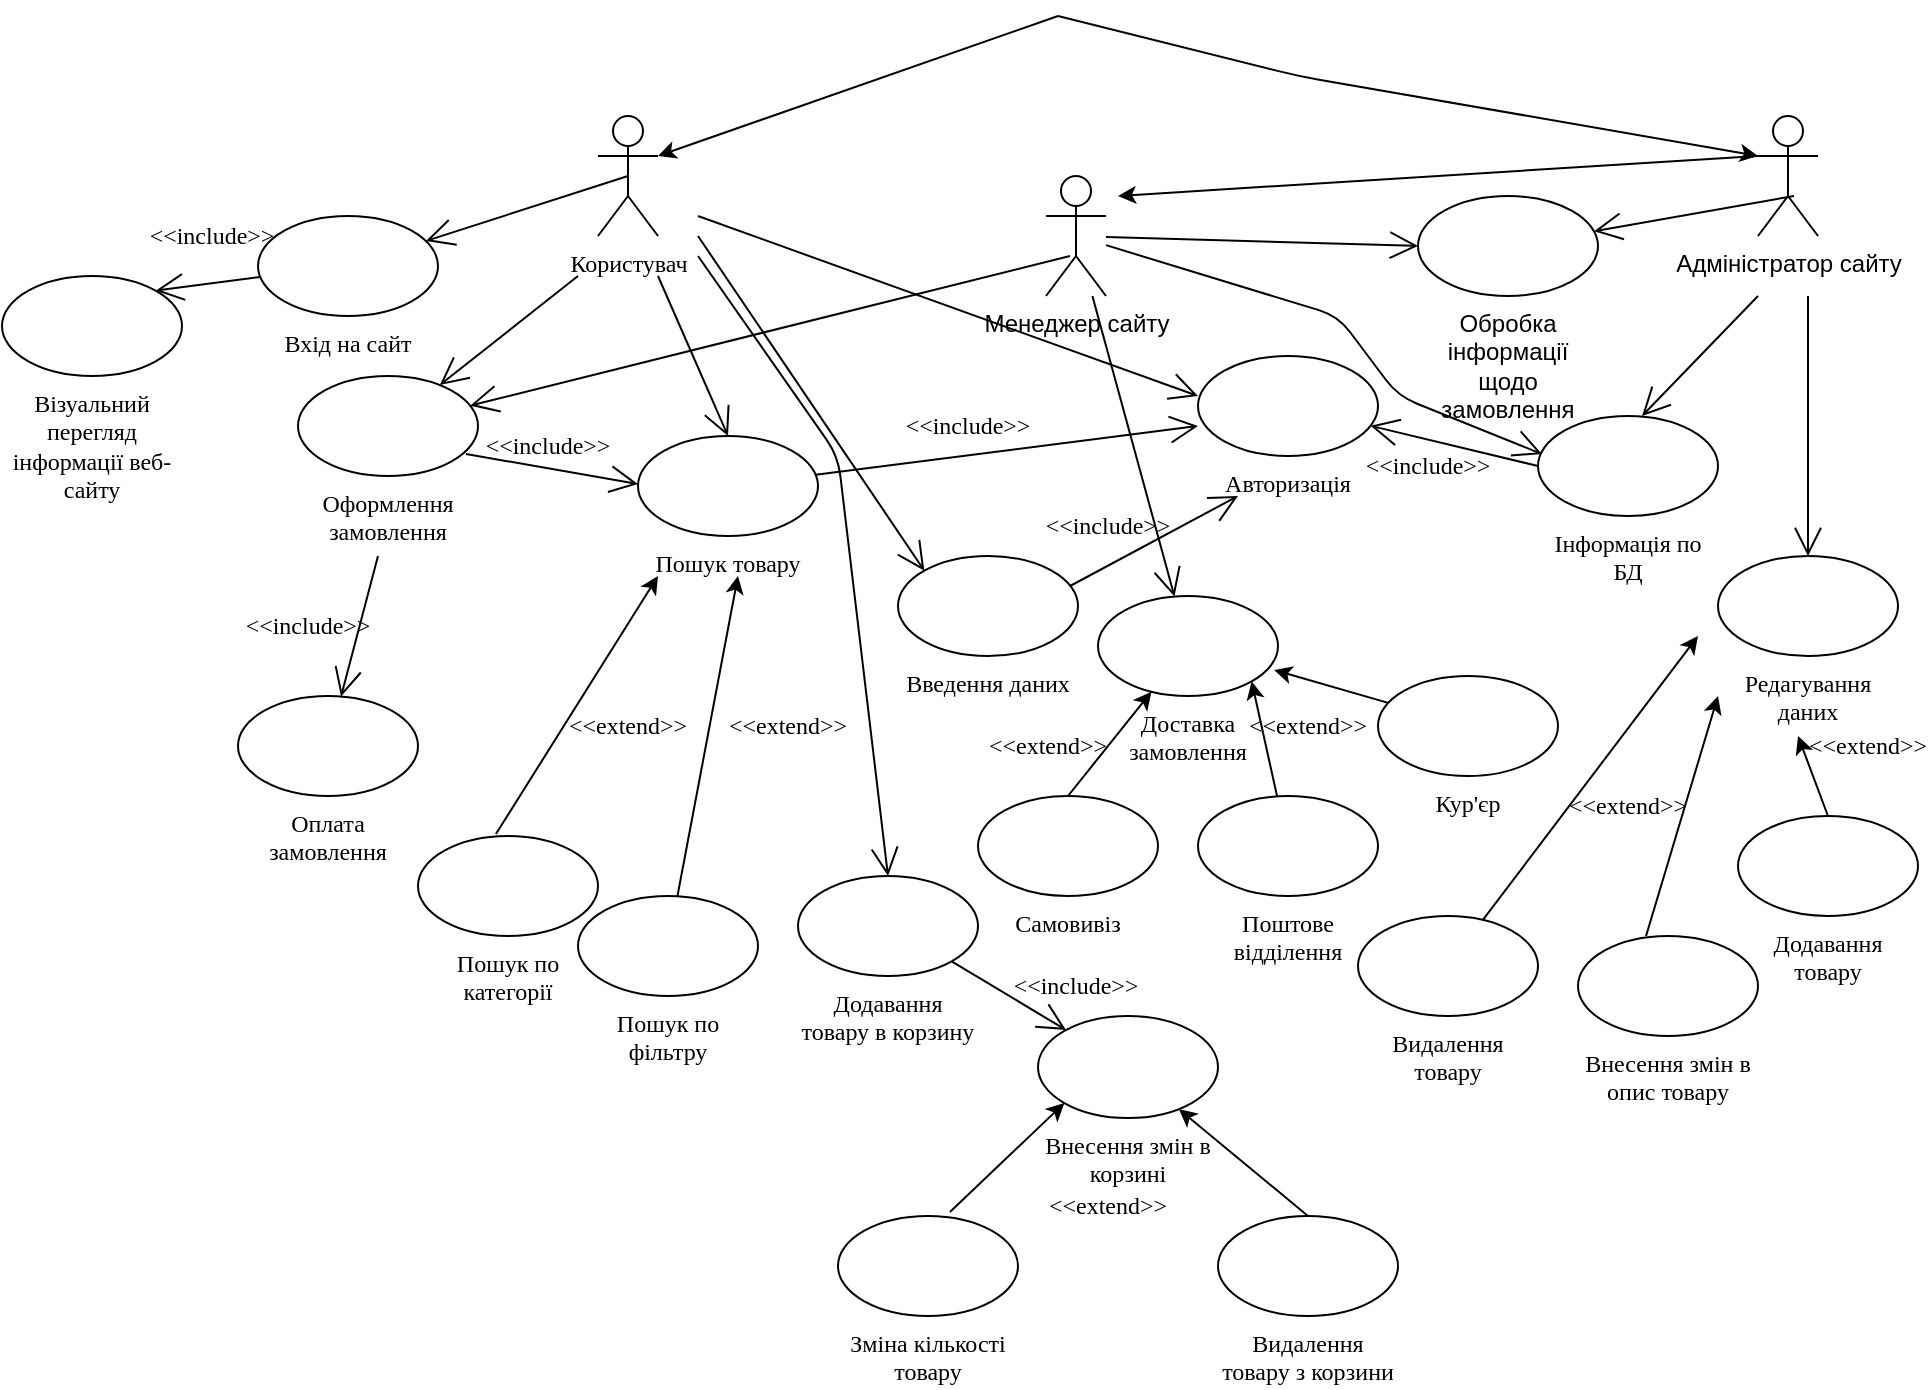 <mxfile version="13.8.0" type="github">
  <diagram id="E9mnhByZpK79OgZdpuxl" name="Page-1">
    <mxGraphModel dx="1688" dy="482" grid="1" gridSize="18" guides="1" tooltips="1" connect="1" arrows="1" fold="1" page="1" pageScale="1" pageWidth="827" pageHeight="1169" math="0" shadow="0">
      <root>
        <mxCell id="0" />
        <mxCell id="1" parent="0" />
        <mxCell id="ubDPqs4LphS3bVQGvgHs-1" value="Користувач" style="shape=umlActor;verticalLabelPosition=bottom;verticalAlign=top;html=1;fontFamily=Times New Roman;" vertex="1" parent="1">
          <mxGeometry x="190" y="400" width="30" height="60" as="geometry" />
        </mxCell>
        <mxCell id="ubDPqs4LphS3bVQGvgHs-2" value="Адміністратор сайту" style="shape=umlActor;verticalLabelPosition=bottom;verticalAlign=top;html=1;" vertex="1" parent="1">
          <mxGeometry x="770" y="400" width="30" height="60" as="geometry" />
        </mxCell>
        <mxCell id="ubDPqs4LphS3bVQGvgHs-3" value="Менеджер сайту&lt;br&gt;" style="shape=umlActor;verticalLabelPosition=bottom;verticalAlign=top;html=1;" vertex="1" parent="1">
          <mxGeometry x="414" y="430" width="30" height="60" as="geometry" />
        </mxCell>
        <mxCell id="ubDPqs4LphS3bVQGvgHs-11" value="" style="endArrow=classic;html=1;fontFamily=Times New Roman;entryX=1;entryY=0.333;entryDx=0;entryDy=0;entryPerimeter=0;" edge="1" parent="1" target="ubDPqs4LphS3bVQGvgHs-1">
          <mxGeometry width="50" height="50" relative="1" as="geometry">
            <mxPoint x="420" y="350" as="sourcePoint" />
            <mxPoint x="470" y="300" as="targetPoint" />
          </mxGeometry>
        </mxCell>
        <mxCell id="ubDPqs4LphS3bVQGvgHs-12" value="" style="endArrow=classic;html=1;fontFamily=Times New Roman;exitX=0;exitY=0.333;exitDx=0;exitDy=0;exitPerimeter=0;" edge="1" parent="1" source="ubDPqs4LphS3bVQGvgHs-2">
          <mxGeometry width="50" height="50" relative="1" as="geometry">
            <mxPoint x="680" y="410" as="sourcePoint" />
            <mxPoint x="450" y="440" as="targetPoint" />
          </mxGeometry>
        </mxCell>
        <mxCell id="ubDPqs4LphS3bVQGvgHs-13" value="" style="endArrow=classic;html=1;fontFamily=Times New Roman;entryX=0;entryY=0.333;entryDx=0;entryDy=0;entryPerimeter=0;" edge="1" parent="1" target="ubDPqs4LphS3bVQGvgHs-2">
          <mxGeometry width="50" height="50" relative="1" as="geometry">
            <mxPoint x="420" y="350" as="sourcePoint" />
            <mxPoint x="470" y="300" as="targetPoint" />
            <Array as="points">
              <mxPoint x="540" y="380" />
            </Array>
          </mxGeometry>
        </mxCell>
        <mxCell id="ubDPqs4LphS3bVQGvgHs-15" value="" style="endArrow=open;endFill=1;endSize=12;html=1;fontFamily=Times New Roman;" edge="1" parent="1" target="ubDPqs4LphS3bVQGvgHs-17">
          <mxGeometry width="160" relative="1" as="geometry">
            <mxPoint x="180" y="480" as="sourcePoint" />
            <mxPoint x="130" y="560" as="targetPoint" />
          </mxGeometry>
        </mxCell>
        <mxCell id="ubDPqs4LphS3bVQGvgHs-16" value="" style="endArrow=open;endFill=1;endSize=12;html=1;fontFamily=Times New Roman;" edge="1" parent="1">
          <mxGeometry width="160" relative="1" as="geometry">
            <mxPoint x="220" y="480" as="sourcePoint" />
            <mxPoint x="255" y="560" as="targetPoint" />
          </mxGeometry>
        </mxCell>
        <mxCell id="ubDPqs4LphS3bVQGvgHs-17" value="Оформлення замовлення" style="ellipse;whiteSpace=wrap;html=1;fontFamily=Times New Roman;labelPosition=center;verticalLabelPosition=bottom;align=center;verticalAlign=top;" vertex="1" parent="1">
          <mxGeometry x="40" y="530" width="90" height="50" as="geometry" />
        </mxCell>
        <mxCell id="ubDPqs4LphS3bVQGvgHs-18" value="Пошук товару&lt;br&gt;" style="ellipse;whiteSpace=wrap;html=1;fontFamily=Times New Roman;align=center;labelPosition=center;verticalLabelPosition=bottom;verticalAlign=top;" vertex="1" parent="1">
          <mxGeometry x="210" y="560" width="90" height="50" as="geometry" />
        </mxCell>
        <mxCell id="ubDPqs4LphS3bVQGvgHs-21" value="" style="endArrow=open;endFill=1;endSize=12;html=1;fontFamily=Times New Roman;exitX=0.933;exitY=0.78;exitDx=0;exitDy=0;exitPerimeter=0;" edge="1" parent="1" source="ubDPqs4LphS3bVQGvgHs-17">
          <mxGeometry width="160" relative="1" as="geometry">
            <mxPoint x="160" y="584" as="sourcePoint" />
            <mxPoint x="210" y="584" as="targetPoint" />
          </mxGeometry>
        </mxCell>
        <mxCell id="ubDPqs4LphS3bVQGvgHs-23" value="Оплата замовлення" style="ellipse;whiteSpace=wrap;html=1;fontFamily=Times New Roman;labelPosition=center;verticalLabelPosition=bottom;align=center;verticalAlign=top;" vertex="1" parent="1">
          <mxGeometry x="10" y="690" width="90" height="50" as="geometry" />
        </mxCell>
        <mxCell id="ubDPqs4LphS3bVQGvgHs-24" value="" style="endArrow=open;endFill=1;endSize=12;html=1;fontFamily=Times New Roman;" edge="1" parent="1" target="ubDPqs4LphS3bVQGvgHs-23">
          <mxGeometry width="160" relative="1" as="geometry">
            <mxPoint x="80" y="620" as="sourcePoint" />
            <mxPoint x="140" y="730" as="targetPoint" />
          </mxGeometry>
        </mxCell>
        <mxCell id="ubDPqs4LphS3bVQGvgHs-25" value="Пошук по категорії&lt;br&gt;" style="ellipse;whiteSpace=wrap;html=1;fontFamily=Times New Roman;labelPosition=center;verticalLabelPosition=bottom;align=center;verticalAlign=top;" vertex="1" parent="1">
          <mxGeometry x="100" y="760" width="90" height="50" as="geometry" />
        </mxCell>
        <mxCell id="ubDPqs4LphS3bVQGvgHs-27" value="Пошук по фільтру&lt;br&gt;" style="ellipse;whiteSpace=wrap;html=1;fontFamily=Times New Roman;labelPosition=center;verticalLabelPosition=bottom;align=center;verticalAlign=top;" vertex="1" parent="1">
          <mxGeometry x="180" y="790" width="90" height="50" as="geometry" />
        </mxCell>
        <mxCell id="ubDPqs4LphS3bVQGvgHs-28" value="" style="endArrow=classic;html=1;fontFamily=Times New Roman;exitX=0.433;exitY=-0.02;exitDx=0;exitDy=0;exitPerimeter=0;" edge="1" parent="1" source="ubDPqs4LphS3bVQGvgHs-25">
          <mxGeometry width="50" height="50" relative="1" as="geometry">
            <mxPoint x="280" y="770" as="sourcePoint" />
            <mxPoint x="220" y="630" as="targetPoint" />
          </mxGeometry>
        </mxCell>
        <mxCell id="ubDPqs4LphS3bVQGvgHs-30" value="" style="endArrow=classic;html=1;fontFamily=Times New Roman;" edge="1" parent="1" source="ubDPqs4LphS3bVQGvgHs-27">
          <mxGeometry width="50" height="50" relative="1" as="geometry">
            <mxPoint x="390" y="780" as="sourcePoint" />
            <mxPoint x="260" y="630" as="targetPoint" />
          </mxGeometry>
        </mxCell>
        <mxCell id="ubDPqs4LphS3bVQGvgHs-32" value="Інформація по БД" style="ellipse;whiteSpace=wrap;html=1;fontFamily=Times New Roman;labelPosition=center;verticalLabelPosition=bottom;align=center;verticalAlign=top;" vertex="1" parent="1">
          <mxGeometry x="660" y="550" width="90" height="50" as="geometry" />
        </mxCell>
        <mxCell id="ubDPqs4LphS3bVQGvgHs-33" value="Авторизація" style="ellipse;whiteSpace=wrap;html=1;fontFamily=Times New Roman;labelPosition=center;verticalLabelPosition=bottom;align=center;verticalAlign=top;" vertex="1" parent="1">
          <mxGeometry x="490" y="520" width="90" height="50" as="geometry" />
        </mxCell>
        <mxCell id="ubDPqs4LphS3bVQGvgHs-34" value="Введення даних&lt;br&gt;" style="ellipse;whiteSpace=wrap;html=1;fontFamily=Times New Roman;labelPosition=center;verticalLabelPosition=bottom;align=center;verticalAlign=top;" vertex="1" parent="1">
          <mxGeometry x="340" y="620" width="90" height="50" as="geometry" />
        </mxCell>
        <mxCell id="ubDPqs4LphS3bVQGvgHs-35" value="Додавання товару" style="ellipse;whiteSpace=wrap;html=1;fontFamily=Times New Roman;labelPosition=center;verticalLabelPosition=bottom;align=center;verticalAlign=top;" vertex="1" parent="1">
          <mxGeometry x="760" y="750" width="90" height="50" as="geometry" />
        </mxCell>
        <mxCell id="ubDPqs4LphS3bVQGvgHs-36" value="Внесення змін в опис товару" style="ellipse;whiteSpace=wrap;html=1;fontFamily=Times New Roman;labelPosition=center;verticalLabelPosition=bottom;align=center;verticalAlign=top;" vertex="1" parent="1">
          <mxGeometry x="680" y="810" width="90" height="50" as="geometry" />
        </mxCell>
        <mxCell id="ubDPqs4LphS3bVQGvgHs-37" value="Видалення товару" style="ellipse;whiteSpace=wrap;html=1;fontFamily=Times New Roman;labelPosition=center;verticalLabelPosition=bottom;align=center;verticalAlign=top;" vertex="1" parent="1">
          <mxGeometry x="570" y="800" width="90" height="50" as="geometry" />
        </mxCell>
        <mxCell id="ubDPqs4LphS3bVQGvgHs-41" value="" style="endArrow=open;endFill=1;endSize=12;html=1;fontFamily=Times New Roman;exitX=0;exitY=0.5;exitDx=0;exitDy=0;" edge="1" parent="1" source="ubDPqs4LphS3bVQGvgHs-32" target="ubDPqs4LphS3bVQGvgHs-33">
          <mxGeometry width="160" relative="1" as="geometry">
            <mxPoint x="610" y="600" as="sourcePoint" />
            <mxPoint x="580" y="557" as="targetPoint" />
          </mxGeometry>
        </mxCell>
        <mxCell id="ubDPqs4LphS3bVQGvgHs-42" value="" style="endArrow=open;endFill=1;endSize=12;html=1;fontFamily=Times New Roman;" edge="1" parent="1" source="ubDPqs4LphS3bVQGvgHs-18">
          <mxGeometry width="160" relative="1" as="geometry">
            <mxPoint x="300" y="584" as="sourcePoint" />
            <mxPoint x="490" y="555" as="targetPoint" />
            <Array as="points" />
          </mxGeometry>
        </mxCell>
        <mxCell id="ubDPqs4LphS3bVQGvgHs-43" value="" style="endArrow=open;endFill=1;endSize=12;html=1;fontFamily=Times New Roman;exitX=0.956;exitY=0.3;exitDx=0;exitDy=0;exitPerimeter=0;" edge="1" parent="1" source="ubDPqs4LphS3bVQGvgHs-34">
          <mxGeometry width="160" relative="1" as="geometry">
            <mxPoint x="424" y="610" as="sourcePoint" />
            <mxPoint x="510" y="590" as="targetPoint" />
          </mxGeometry>
        </mxCell>
        <mxCell id="ubDPqs4LphS3bVQGvgHs-45" value="" style="endArrow=classic;html=1;fontFamily=Times New Roman;" edge="1" parent="1" source="ubDPqs4LphS3bVQGvgHs-37">
          <mxGeometry width="50" height="50" relative="1" as="geometry">
            <mxPoint x="430" y="740" as="sourcePoint" />
            <mxPoint x="740" y="660" as="targetPoint" />
          </mxGeometry>
        </mxCell>
        <mxCell id="ubDPqs4LphS3bVQGvgHs-46" value="" style="endArrow=classic;html=1;fontFamily=Times New Roman;exitX=0.378;exitY=0;exitDx=0;exitDy=0;exitPerimeter=0;" edge="1" parent="1" source="ubDPqs4LphS3bVQGvgHs-36">
          <mxGeometry width="50" height="50" relative="1" as="geometry">
            <mxPoint x="590" y="720" as="sourcePoint" />
            <mxPoint x="750" y="690" as="targetPoint" />
          </mxGeometry>
        </mxCell>
        <mxCell id="ubDPqs4LphS3bVQGvgHs-47" value="" style="endArrow=classic;html=1;fontFamily=Times New Roman;exitX=0.5;exitY=0;exitDx=0;exitDy=0;" edge="1" parent="1" source="ubDPqs4LphS3bVQGvgHs-35">
          <mxGeometry width="50" height="50" relative="1" as="geometry">
            <mxPoint x="700" y="730" as="sourcePoint" />
            <mxPoint x="790" y="710" as="targetPoint" />
          </mxGeometry>
        </mxCell>
        <mxCell id="ubDPqs4LphS3bVQGvgHs-291" value="" style="endArrow=open;endFill=1;endSize=12;html=1;fontFamily=Times New Roman;exitX=0.4;exitY=0.667;exitDx=0;exitDy=0;exitPerimeter=0;" edge="1" parent="1" source="ubDPqs4LphS3bVQGvgHs-3" target="ubDPqs4LphS3bVQGvgHs-17">
          <mxGeometry width="160" relative="1" as="geometry">
            <mxPoint x="360" y="560" as="sourcePoint" />
            <mxPoint x="520" y="560" as="targetPoint" />
          </mxGeometry>
        </mxCell>
        <mxCell id="ubDPqs4LphS3bVQGvgHs-297" value="" style="endArrow=open;endFill=1;endSize=12;html=1;fontFamily=Times New Roman;" edge="1" parent="1">
          <mxGeometry width="160" relative="1" as="geometry">
            <mxPoint x="240" y="450" as="sourcePoint" />
            <mxPoint x="490" y="540" as="targetPoint" />
          </mxGeometry>
        </mxCell>
        <mxCell id="ubDPqs4LphS3bVQGvgHs-298" value="" style="endArrow=open;endFill=1;endSize=12;html=1;fontFamily=Times New Roman;exitX=0.6;exitY=0.667;exitDx=0;exitDy=0;exitPerimeter=0;" edge="1" parent="1" source="ubDPqs4LphS3bVQGvgHs-2" target="ubDPqs4LphS3bVQGvgHs-299">
          <mxGeometry width="160" relative="1" as="geometry">
            <mxPoint x="360" y="560" as="sourcePoint" />
            <mxPoint x="520" y="560" as="targetPoint" />
          </mxGeometry>
        </mxCell>
        <mxCell id="ubDPqs4LphS3bVQGvgHs-299" value="Обробка інформації щодо замовлення" style="ellipse;whiteSpace=wrap;html=1;labelPosition=center;verticalLabelPosition=bottom;align=center;verticalAlign=top;" vertex="1" parent="1">
          <mxGeometry x="600" y="440" width="90" height="50" as="geometry" />
        </mxCell>
        <mxCell id="ubDPqs4LphS3bVQGvgHs-300" value="" style="endArrow=open;endFill=1;endSize=12;html=1;fontFamily=Times New Roman;entryX=0;entryY=0.5;entryDx=0;entryDy=0;" edge="1" parent="1" source="ubDPqs4LphS3bVQGvgHs-3" target="ubDPqs4LphS3bVQGvgHs-299">
          <mxGeometry width="160" relative="1" as="geometry">
            <mxPoint x="360" y="560" as="sourcePoint" />
            <mxPoint x="520" y="560" as="targetPoint" />
          </mxGeometry>
        </mxCell>
        <mxCell id="ubDPqs4LphS3bVQGvgHs-302" value="" style="endArrow=open;endFill=1;endSize=12;html=1;fontFamily=Times New Roman;entryX=0.578;entryY=0;entryDx=0;entryDy=0;entryPerimeter=0;" edge="1" parent="1" target="ubDPqs4LphS3bVQGvgHs-32">
          <mxGeometry width="160" relative="1" as="geometry">
            <mxPoint x="770" y="490" as="sourcePoint" />
            <mxPoint x="520" y="560" as="targetPoint" />
          </mxGeometry>
        </mxCell>
        <mxCell id="ubDPqs4LphS3bVQGvgHs-303" value="Вхід на сайт" style="ellipse;whiteSpace=wrap;html=1;fontFamily=Times New Roman;labelPosition=center;verticalLabelPosition=bottom;align=center;verticalAlign=top;" vertex="1" parent="1">
          <mxGeometry x="20" y="450" width="90" height="50" as="geometry" />
        </mxCell>
        <mxCell id="ubDPqs4LphS3bVQGvgHs-304" value="" style="endArrow=open;endFill=1;endSize=12;html=1;fontFamily=Times New Roman;exitX=0.5;exitY=0.5;exitDx=0;exitDy=0;exitPerimeter=0;" edge="1" parent="1" source="ubDPqs4LphS3bVQGvgHs-1" target="ubDPqs4LphS3bVQGvgHs-303">
          <mxGeometry width="160" relative="1" as="geometry">
            <mxPoint x="360" y="560" as="sourcePoint" />
            <mxPoint x="520" y="560" as="targetPoint" />
          </mxGeometry>
        </mxCell>
        <mxCell id="ubDPqs4LphS3bVQGvgHs-305" value="Додавання товару в корзину" style="ellipse;whiteSpace=wrap;html=1;fontFamily=Times New Roman;labelPosition=center;verticalLabelPosition=bottom;align=center;verticalAlign=top;" vertex="1" parent="1">
          <mxGeometry x="290" y="780" width="90" height="50" as="geometry" />
        </mxCell>
        <mxCell id="ubDPqs4LphS3bVQGvgHs-307" value="" style="endArrow=open;endFill=1;endSize=12;html=1;fontFamily=Times New Roman;entryX=0.5;entryY=0;entryDx=0;entryDy=0;" edge="1" parent="1" target="ubDPqs4LphS3bVQGvgHs-305">
          <mxGeometry width="160" relative="1" as="geometry">
            <mxPoint x="240" y="470" as="sourcePoint" />
            <mxPoint x="500" y="660" as="targetPoint" />
            <Array as="points">
              <mxPoint x="310" y="570" />
            </Array>
          </mxGeometry>
        </mxCell>
        <mxCell id="ubDPqs4LphS3bVQGvgHs-308" value="" style="endArrow=open;endFill=1;endSize=12;html=1;fontFamily=Times New Roman;exitX=1;exitY=1;exitDx=0;exitDy=0;" edge="1" parent="1" source="ubDPqs4LphS3bVQGvgHs-305" target="ubDPqs4LphS3bVQGvgHs-309">
          <mxGeometry width="160" relative="1" as="geometry">
            <mxPoint x="340" y="660" as="sourcePoint" />
            <mxPoint x="470" y="861" as="targetPoint" />
          </mxGeometry>
        </mxCell>
        <mxCell id="ubDPqs4LphS3bVQGvgHs-309" value="Внесення змін в корзині" style="ellipse;whiteSpace=wrap;html=1;labelPosition=center;verticalLabelPosition=bottom;align=center;verticalAlign=top;fontFamily=Times New Roman;" vertex="1" parent="1">
          <mxGeometry x="410" y="850" width="90" height="51" as="geometry" />
        </mxCell>
        <mxCell id="ubDPqs4LphS3bVQGvgHs-310" value="Видалення товару з корзини" style="ellipse;whiteSpace=wrap;html=1;fontFamily=Times New Roman;labelPosition=center;verticalLabelPosition=bottom;align=center;verticalAlign=top;" vertex="1" parent="1">
          <mxGeometry x="500" y="950" width="90" height="50" as="geometry" />
        </mxCell>
        <mxCell id="ubDPqs4LphS3bVQGvgHs-312" value="Зміна кількості товару" style="ellipse;whiteSpace=wrap;html=1;fontFamily=Times New Roman;labelPosition=center;verticalLabelPosition=bottom;align=center;verticalAlign=top;" vertex="1" parent="1">
          <mxGeometry x="310" y="950" width="90" height="50" as="geometry" />
        </mxCell>
        <mxCell id="ubDPqs4LphS3bVQGvgHs-314" value="Візуальний перегляд інформації веб-сайту&lt;br&gt;" style="ellipse;whiteSpace=wrap;html=1;fontFamily=Times New Roman;labelPosition=center;verticalLabelPosition=bottom;align=center;verticalAlign=top;" vertex="1" parent="1">
          <mxGeometry x="-108" y="480" width="90" height="50" as="geometry" />
        </mxCell>
        <mxCell id="ubDPqs4LphS3bVQGvgHs-315" value="" style="endArrow=open;endFill=1;endSize=12;html=1;fontFamily=Times New Roman;entryX=1;entryY=0;entryDx=0;entryDy=0;" edge="1" parent="1" source="ubDPqs4LphS3bVQGvgHs-303" target="ubDPqs4LphS3bVQGvgHs-314">
          <mxGeometry width="160" relative="1" as="geometry">
            <mxPoint x="39" y="390" as="sourcePoint" />
            <mxPoint x="39" y="390" as="targetPoint" />
          </mxGeometry>
        </mxCell>
        <mxCell id="ubDPqs4LphS3bVQGvgHs-316" value="Редагування даних" style="ellipse;whiteSpace=wrap;html=1;fontFamily=Times New Roman;labelPosition=center;verticalLabelPosition=bottom;align=center;verticalAlign=top;" vertex="1" parent="1">
          <mxGeometry x="750" y="620" width="90" height="50" as="geometry" />
        </mxCell>
        <mxCell id="ubDPqs4LphS3bVQGvgHs-317" value="" style="endArrow=open;endFill=1;endSize=12;html=1;fontFamily=Times New Roman;entryX=0.5;entryY=0;entryDx=0;entryDy=0;" edge="1" parent="1" target="ubDPqs4LphS3bVQGvgHs-316">
          <mxGeometry width="160" relative="1" as="geometry">
            <mxPoint x="795" y="490" as="sourcePoint" />
            <mxPoint x="500" y="670" as="targetPoint" />
          </mxGeometry>
        </mxCell>
        <mxCell id="ubDPqs4LphS3bVQGvgHs-318" value="" style="endArrow=open;endFill=1;endSize=12;html=1;fontFamily=Times New Roman;entryX=0;entryY=0;entryDx=0;entryDy=0;" edge="1" parent="1" target="ubDPqs4LphS3bVQGvgHs-34">
          <mxGeometry width="160" relative="1" as="geometry">
            <mxPoint x="240" y="460" as="sourcePoint" />
            <mxPoint x="500" y="570" as="targetPoint" />
          </mxGeometry>
        </mxCell>
        <mxCell id="ubDPqs4LphS3bVQGvgHs-319" value="" style="endArrow=open;endFill=1;endSize=12;html=1;fontFamily=Times New Roman;entryX=0.022;entryY=0.38;entryDx=0;entryDy=0;entryPerimeter=0;" edge="1" parent="1" source="ubDPqs4LphS3bVQGvgHs-3" target="ubDPqs4LphS3bVQGvgHs-32">
          <mxGeometry width="160" relative="1" as="geometry">
            <mxPoint x="340" y="570" as="sourcePoint" />
            <mxPoint x="500" y="570" as="targetPoint" />
            <Array as="points">
              <mxPoint x="560" y="500" />
              <mxPoint x="590" y="540" />
            </Array>
          </mxGeometry>
        </mxCell>
        <mxCell id="ubDPqs4LphS3bVQGvgHs-320" value="Доставка замовлення" style="ellipse;whiteSpace=wrap;html=1;fontFamily=Times New Roman;labelPosition=center;verticalLabelPosition=bottom;align=center;verticalAlign=top;" vertex="1" parent="1">
          <mxGeometry x="440" y="640" width="90" height="50" as="geometry" />
        </mxCell>
        <mxCell id="ubDPqs4LphS3bVQGvgHs-321" value="" style="endArrow=open;endFill=1;endSize=12;html=1;fontFamily=Times New Roman;" edge="1" parent="1" source="ubDPqs4LphS3bVQGvgHs-3" target="ubDPqs4LphS3bVQGvgHs-320">
          <mxGeometry width="160" relative="1" as="geometry">
            <mxPoint x="340" y="570" as="sourcePoint" />
            <mxPoint x="500" y="570" as="targetPoint" />
          </mxGeometry>
        </mxCell>
        <mxCell id="ubDPqs4LphS3bVQGvgHs-323" value="" style="endArrow=classic;html=1;fontFamily=Times New Roman;exitX=0.622;exitY=-0.04;exitDx=0;exitDy=0;exitPerimeter=0;entryX=0;entryY=1;entryDx=0;entryDy=0;" edge="1" parent="1" source="ubDPqs4LphS3bVQGvgHs-312" target="ubDPqs4LphS3bVQGvgHs-309">
          <mxGeometry width="50" height="50" relative="1" as="geometry">
            <mxPoint x="400" y="890" as="sourcePoint" />
            <mxPoint x="450" y="840" as="targetPoint" />
          </mxGeometry>
        </mxCell>
        <mxCell id="ubDPqs4LphS3bVQGvgHs-324" value="" style="endArrow=classic;html=1;fontFamily=Times New Roman;exitX=0.5;exitY=0;exitDx=0;exitDy=0;" edge="1" parent="1" source="ubDPqs4LphS3bVQGvgHs-310" target="ubDPqs4LphS3bVQGvgHs-309">
          <mxGeometry width="50" height="50" relative="1" as="geometry">
            <mxPoint x="400" y="890" as="sourcePoint" />
            <mxPoint x="500" y="900" as="targetPoint" />
          </mxGeometry>
        </mxCell>
        <mxCell id="ubDPqs4LphS3bVQGvgHs-326" value="Самовивіз" style="ellipse;whiteSpace=wrap;html=1;fontFamily=Times New Roman;labelPosition=center;verticalLabelPosition=bottom;align=center;verticalAlign=top;" vertex="1" parent="1">
          <mxGeometry x="380" y="740" width="90" height="50" as="geometry" />
        </mxCell>
        <mxCell id="ubDPqs4LphS3bVQGvgHs-327" value="" style="endArrow=classic;html=1;fontFamily=Times New Roman;exitX=0.5;exitY=0;exitDx=0;exitDy=0;" edge="1" parent="1" source="ubDPqs4LphS3bVQGvgHs-326" target="ubDPqs4LphS3bVQGvgHs-320">
          <mxGeometry width="50" height="50" relative="1" as="geometry">
            <mxPoint x="400" y="690" as="sourcePoint" />
            <mxPoint x="450" y="640" as="targetPoint" />
          </mxGeometry>
        </mxCell>
        <mxCell id="ubDPqs4LphS3bVQGvgHs-328" value="Кур&#39;єр" style="ellipse;whiteSpace=wrap;html=1;fontFamily=Times New Roman;labelPosition=center;verticalLabelPosition=bottom;align=center;verticalAlign=top;" vertex="1" parent="1">
          <mxGeometry x="580" y="680" width="90" height="50" as="geometry" />
        </mxCell>
        <mxCell id="ubDPqs4LphS3bVQGvgHs-329" value="" style="endArrow=classic;html=1;fontFamily=Times New Roman;entryX=0.978;entryY=0.74;entryDx=0;entryDy=0;entryPerimeter=0;" edge="1" parent="1" source="ubDPqs4LphS3bVQGvgHs-328" target="ubDPqs4LphS3bVQGvgHs-320">
          <mxGeometry width="50" height="50" relative="1" as="geometry">
            <mxPoint x="400" y="690" as="sourcePoint" />
            <mxPoint x="450" y="640" as="targetPoint" />
          </mxGeometry>
        </mxCell>
        <mxCell id="ubDPqs4LphS3bVQGvgHs-330" value="Поштове відділення" style="ellipse;whiteSpace=wrap;html=1;fontFamily=Times New Roman;labelPosition=center;verticalLabelPosition=bottom;align=center;verticalAlign=top;" vertex="1" parent="1">
          <mxGeometry x="490" y="740" width="90" height="50" as="geometry" />
        </mxCell>
        <mxCell id="ubDPqs4LphS3bVQGvgHs-331" value="" style="endArrow=classic;html=1;fontFamily=Times New Roman;entryX=1;entryY=1;entryDx=0;entryDy=0;" edge="1" parent="1" source="ubDPqs4LphS3bVQGvgHs-330" target="ubDPqs4LphS3bVQGvgHs-320">
          <mxGeometry width="50" height="50" relative="1" as="geometry">
            <mxPoint x="400" y="690" as="sourcePoint" />
            <mxPoint x="450" y="640" as="targetPoint" />
          </mxGeometry>
        </mxCell>
        <mxCell id="ubDPqs4LphS3bVQGvgHs-335" value="&amp;lt;&amp;lt;include&amp;gt;&amp;gt;" style="text;html=1;strokeColor=none;fillColor=none;align=center;verticalAlign=middle;whiteSpace=wrap;rounded=0;fontFamily=Times New Roman;" vertex="1" parent="1">
          <mxGeometry x="150" y="550" width="30" height="30" as="geometry" />
        </mxCell>
        <mxCell id="ubDPqs4LphS3bVQGvgHs-336" value="&amp;lt;&amp;lt;include&amp;gt;&amp;gt;" style="text;html=1;strokeColor=none;fillColor=none;align=center;verticalAlign=middle;whiteSpace=wrap;rounded=0;fontFamily=Times New Roman;" vertex="1" parent="1">
          <mxGeometry x="30" y="640" width="30" height="30" as="geometry" />
        </mxCell>
        <mxCell id="ubDPqs4LphS3bVQGvgHs-338" value="&amp;lt;&amp;lt;include&amp;gt;&amp;gt;" style="text;html=1;strokeColor=none;fillColor=none;align=center;verticalAlign=middle;whiteSpace=wrap;rounded=0;fontFamily=Times New Roman;" vertex="1" parent="1">
          <mxGeometry x="-18" y="445" width="30" height="30" as="geometry" />
        </mxCell>
        <mxCell id="ubDPqs4LphS3bVQGvgHs-339" value="&amp;lt;&amp;lt;include&amp;gt;&amp;gt;" style="text;html=1;strokeColor=none;fillColor=none;align=center;verticalAlign=middle;whiteSpace=wrap;rounded=0;fontFamily=Times New Roman;" vertex="1" parent="1">
          <mxGeometry x="414" y="820" width="30" height="30" as="geometry" />
        </mxCell>
        <mxCell id="ubDPqs4LphS3bVQGvgHs-340" value="&amp;lt;&amp;lt;include&amp;gt;&amp;gt;" style="text;html=1;strokeColor=none;fillColor=none;align=center;verticalAlign=middle;whiteSpace=wrap;rounded=0;fontFamily=Times New Roman;" vertex="1" parent="1">
          <mxGeometry x="360" y="540" width="30" height="30" as="geometry" />
        </mxCell>
        <mxCell id="ubDPqs4LphS3bVQGvgHs-341" value="&amp;lt;&amp;lt;include&amp;gt;&amp;gt;" style="text;html=1;strokeColor=none;fillColor=none;align=center;verticalAlign=middle;whiteSpace=wrap;rounded=0;fontFamily=Times New Roman;" vertex="1" parent="1">
          <mxGeometry x="430" y="590" width="30" height="30" as="geometry" />
        </mxCell>
        <mxCell id="ubDPqs4LphS3bVQGvgHs-342" value="&amp;lt;&amp;lt;include&amp;gt;&amp;gt;" style="text;html=1;strokeColor=none;fillColor=none;align=center;verticalAlign=middle;whiteSpace=wrap;rounded=0;fontFamily=Times New Roman;" vertex="1" parent="1">
          <mxGeometry x="590" y="560" width="30" height="30" as="geometry" />
        </mxCell>
        <mxCell id="ubDPqs4LphS3bVQGvgHs-343" value="&amp;lt;&amp;lt;extend&amp;gt;&amp;gt;" style="text;html=1;strokeColor=none;fillColor=none;align=center;verticalAlign=middle;whiteSpace=wrap;rounded=0;fontFamily=Times New Roman;" vertex="1" parent="1">
          <mxGeometry x="190" y="690" width="30" height="30" as="geometry" />
        </mxCell>
        <mxCell id="ubDPqs4LphS3bVQGvgHs-344" value="&amp;lt;&amp;lt;extend&amp;gt;&amp;gt;" style="text;html=1;strokeColor=none;fillColor=none;align=center;verticalAlign=middle;whiteSpace=wrap;rounded=0;fontFamily=Times New Roman;" vertex="1" parent="1">
          <mxGeometry x="270" y="690" width="30" height="30" as="geometry" />
        </mxCell>
        <mxCell id="ubDPqs4LphS3bVQGvgHs-345" value="&amp;lt;&amp;lt;extend&amp;gt;&amp;gt;" style="text;html=1;strokeColor=none;fillColor=none;align=center;verticalAlign=middle;whiteSpace=wrap;rounded=0;fontFamily=Times New Roman;" vertex="1" parent="1">
          <mxGeometry x="430" y="930" width="30" height="30" as="geometry" />
        </mxCell>
        <mxCell id="ubDPqs4LphS3bVQGvgHs-346" value="&amp;lt;&amp;lt;extend&amp;gt;&amp;gt;" style="text;html=1;strokeColor=none;fillColor=none;align=center;verticalAlign=middle;whiteSpace=wrap;rounded=0;fontFamily=Times New Roman;" vertex="1" parent="1">
          <mxGeometry x="530" y="690" width="30" height="30" as="geometry" />
        </mxCell>
        <mxCell id="ubDPqs4LphS3bVQGvgHs-347" value="&amp;lt;&amp;lt;extend&amp;gt;&amp;gt;" style="text;html=1;strokeColor=none;fillColor=none;align=center;verticalAlign=middle;whiteSpace=wrap;rounded=0;fontFamily=Times New Roman;" vertex="1" parent="1">
          <mxGeometry x="400" y="700" width="30" height="30" as="geometry" />
        </mxCell>
        <mxCell id="ubDPqs4LphS3bVQGvgHs-348" value="&amp;lt;&amp;lt;extend&amp;gt;&amp;gt;" style="text;html=1;strokeColor=none;fillColor=none;align=center;verticalAlign=middle;whiteSpace=wrap;rounded=0;fontFamily=Times New Roman;" vertex="1" parent="1">
          <mxGeometry x="690" y="730" width="30" height="30" as="geometry" />
        </mxCell>
        <mxCell id="ubDPqs4LphS3bVQGvgHs-349" value="&amp;lt;&amp;lt;extend&amp;gt;&amp;gt;" style="text;html=1;strokeColor=none;fillColor=none;align=center;verticalAlign=middle;whiteSpace=wrap;rounded=0;fontFamily=Times New Roman;" vertex="1" parent="1">
          <mxGeometry x="810" y="700" width="30" height="30" as="geometry" />
        </mxCell>
      </root>
    </mxGraphModel>
  </diagram>
</mxfile>
